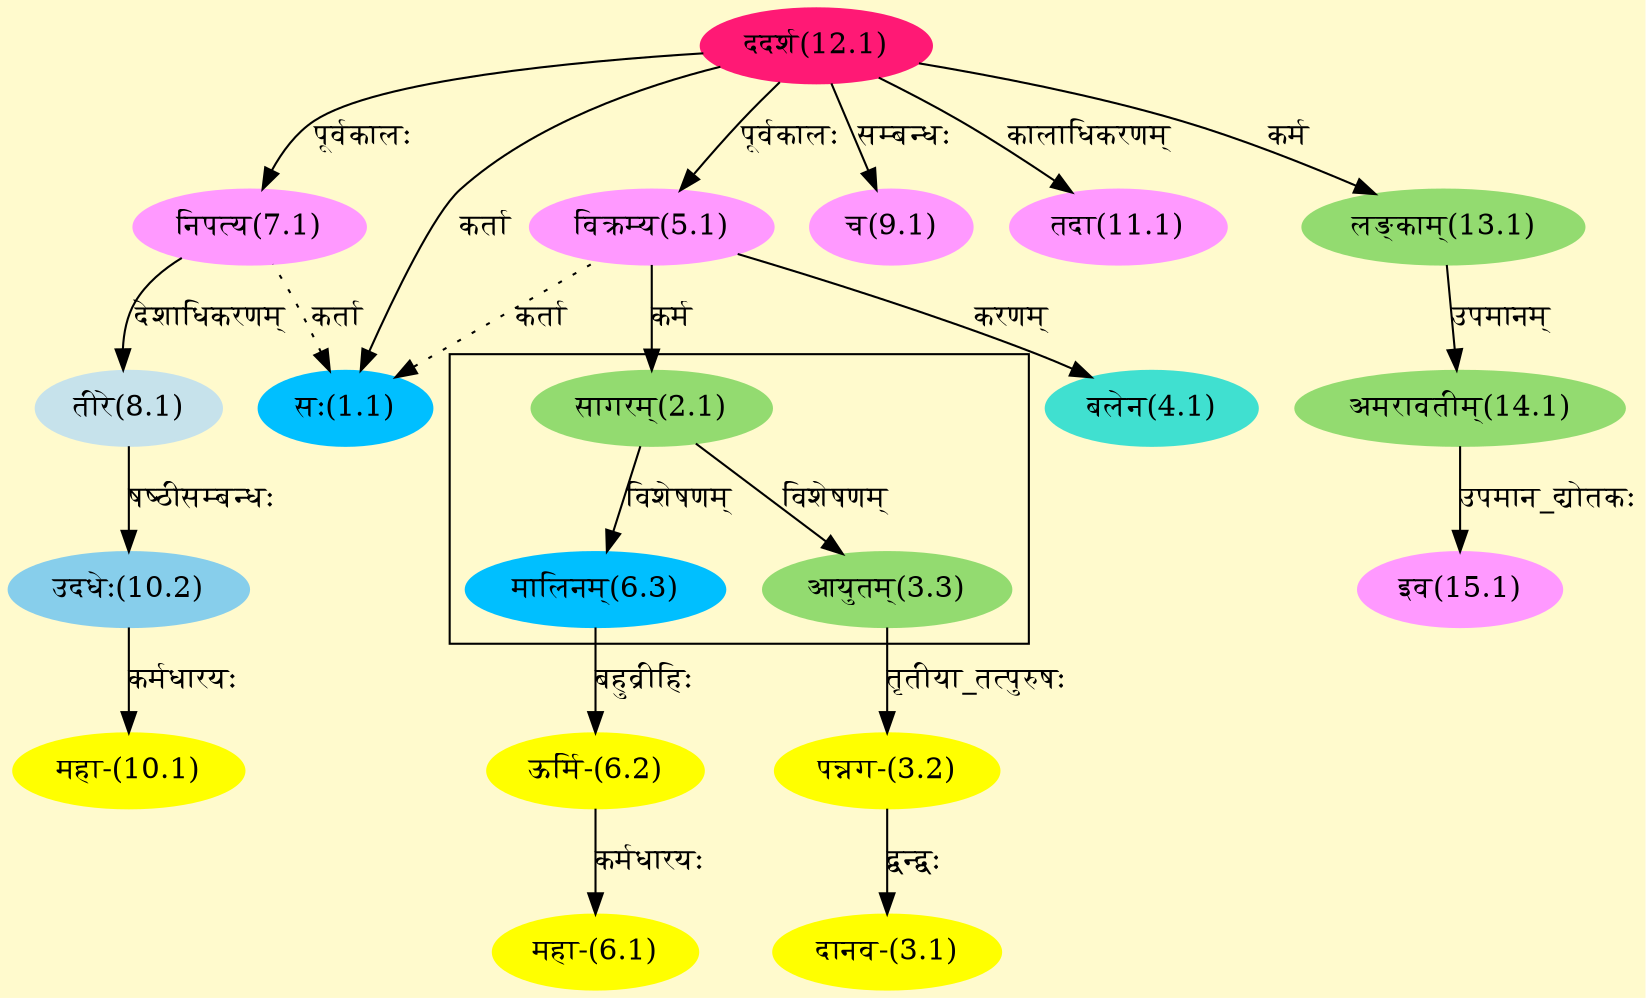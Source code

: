 digraph G{
rankdir=BT;
 compound=true;
 bgcolor="lemonchiffon1";

subgraph cluster_1{
Node3_3 [style=filled, color="#93DB70" label = "आयुतम्(3.3)"]
Node2_1 [style=filled, color="#93DB70" label = "सागरम्(2.1)"]
Node6_3 [style=filled, color="#00BFFF" label = "मालिनम्(6.3)"]

}
Node1_1 [style=filled, color="#00BFFF" label = "सः(1.1)"]
Node12_1 [style=filled, color="#FF1975" label = "ददर्श(12.1)"]
Node7_1 [style=filled, color="#FF99FF" label = "निपत्य(7.1)"]
Node5_1 [style=filled, color="#FF99FF" label = "विक्रम्य(5.1)"]
Node2_1 [style=filled, color="#93DB70" label = "सागरम्(2.1)"]
Node3_1 [style=filled, color="#FFFF00" label = "दानव-(3.1)"]
Node3_2 [style=filled, color="#FFFF00" label = "पन्नग-(3.2)"]
Node3_3 [style=filled, color="#93DB70" label = "आयुतम्(3.3)"]
Node4_1 [style=filled, color="#40E0D0" label = "बलेन(4.1)"]
Node6_1 [style=filled, color="#FFFF00" label = "महा-(6.1)"]
Node6_2 [style=filled, color="#FFFF00" label = "ऊर्मि-(6.2)"]
Node6_3 [style=filled, color="#00BFFF" label = "मालिनम्(6.3)"]
Node8_1 [style=filled, color="#C6E2EB" label = "तीरे(8.1)"]
Node9_1 [style=filled, color="#FF99FF" label = "च(9.1)"]
Node10_1 [style=filled, color="#FFFF00" label = "महा-(10.1)"]
Node10_2 [style=filled, color="#87CEEB" label = "उदधेः(10.2)"]
Node11_1 [style=filled, color="#FF99FF" label = "तदा(11.1)"]
Node [style=filled, color="" label = "()"]
Node13_1 [style=filled, color="#93DB70" label = "लङ्काम्(13.1)"]
Node14_1 [style=filled, color="#93DB70" label = "अमरावतीम्(14.1)"]
Node15_1 [style=filled, color="#FF99FF" label = "इव(15.1)"]
/* Start of Relations section */

Node1_1 -> Node12_1 [  label="कर्ता"  dir="back" ]
Node1_1 -> Node7_1 [ style=dotted label="कर्ता"  dir="back" ]
Node1_1 -> Node5_1 [ style=dotted label="कर्ता"  dir="back" ]
Node2_1 -> Node5_1 [  label="कर्म"  dir="back" ]
Node3_1 -> Node3_2 [  label="द्वन्द्वः"  dir="back" ]
Node3_2 -> Node3_3 [  label="तृतीया_तत्पुरुषः"  dir="back" ]
Node3_3 -> Node2_1 [  label="विशेषणम्"  dir="back" ]
Node4_1 -> Node5_1 [  label="करणम्"  dir="back" ]
Node5_1 -> Node12_1 [  label="पूर्वकालः"  dir="back" ]
Node6_1 -> Node6_2 [  label="कर्मधारयः"  dir="back" ]
Node6_2 -> Node6_3 [  label="बहुव्रीहिः"  dir="back" ]
Node6_3 -> Node2_1 [  label="विशेषणम्"  dir="back" ]
Node7_1 -> Node12_1 [  label="पूर्वकालः"  dir="back" ]
Node8_1 -> Node7_1 [  label="देशाधिकरणम्"  dir="back" ]
Node9_1 -> Node12_1 [  label="सम्बन्धः"  dir="back" ]
Node10_1 -> Node10_2 [  label="कर्मधारयः"  dir="back" ]
Node10_2 -> Node8_1 [  label="षष्ठीसम्बन्धः"  dir="back" ]
Node11_1 -> Node12_1 [  label="कालाधिकरणम्"  dir="back" ]
Node13_1 -> Node12_1 [  label="कर्म"  dir="back" ]
Node14_1 -> Node13_1 [  label="उपमानम्"  dir="back" ]
Node15_1 -> Node14_1 [  label="उपमान_द्योतकः"  dir="back" ]
}

